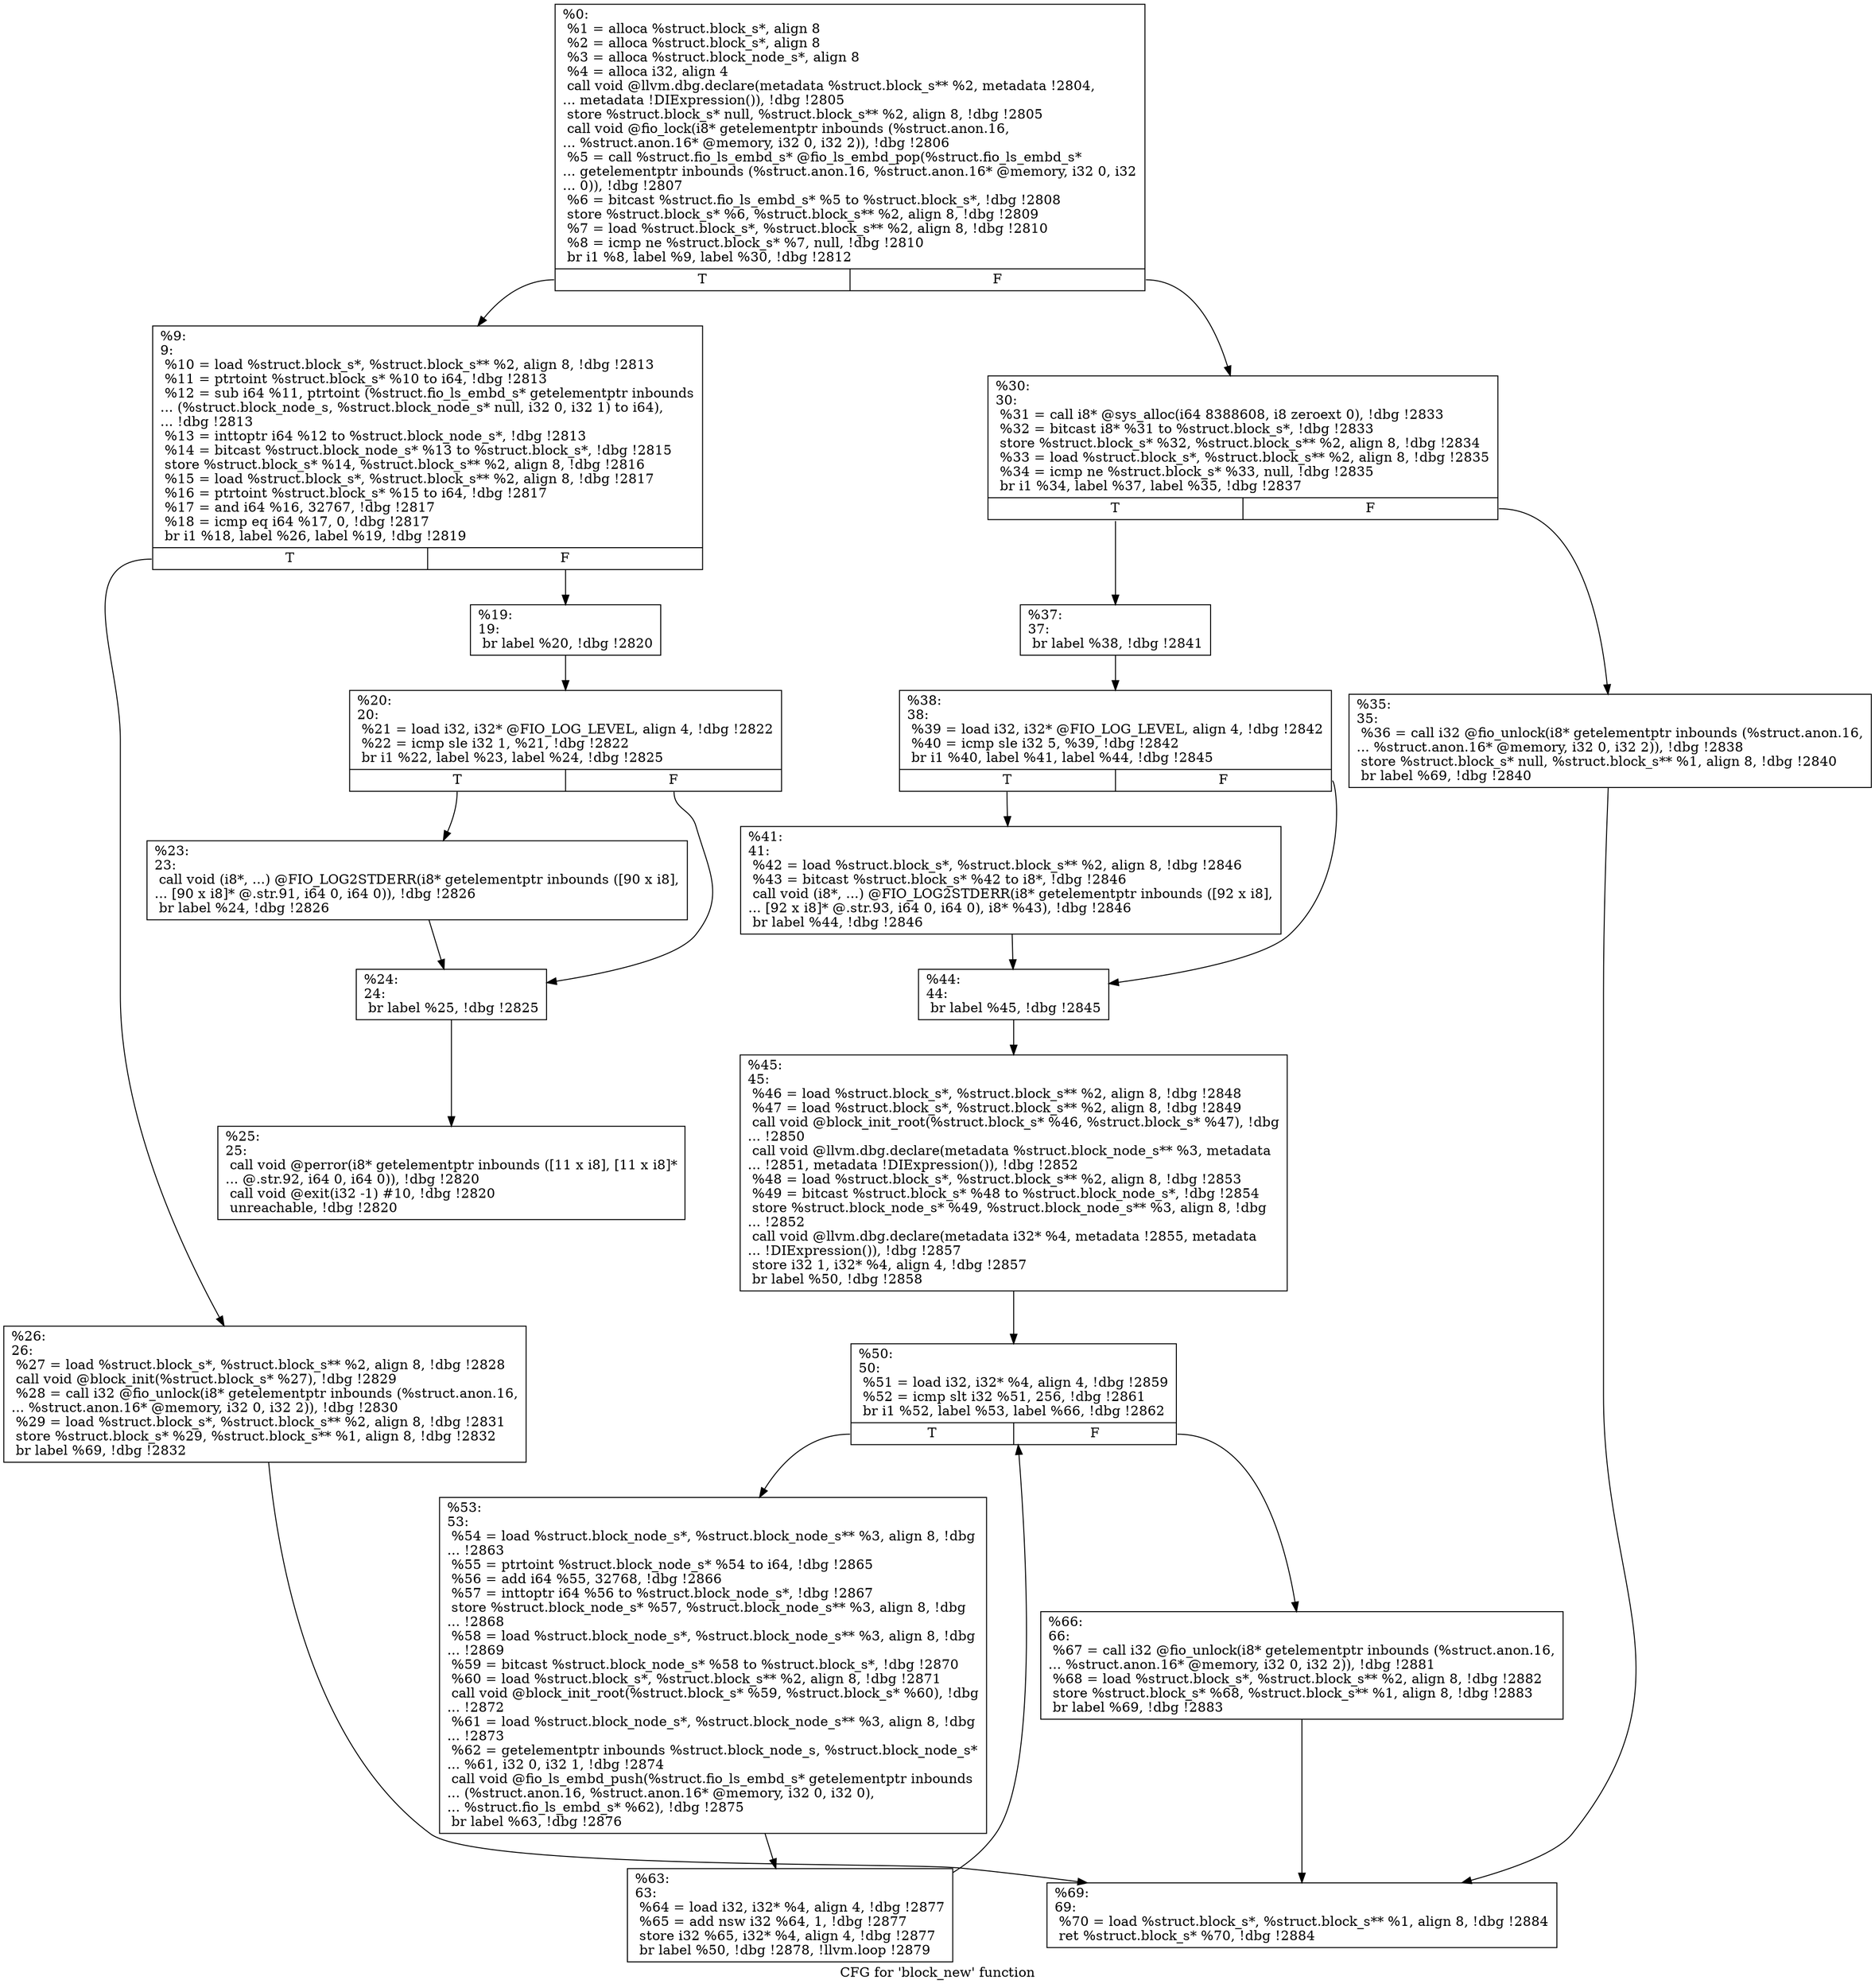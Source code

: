 digraph "CFG for 'block_new' function" {
	label="CFG for 'block_new' function";

	Node0x556851408400 [shape=record,label="{%0:\l  %1 = alloca %struct.block_s*, align 8\l  %2 = alloca %struct.block_s*, align 8\l  %3 = alloca %struct.block_node_s*, align 8\l  %4 = alloca i32, align 4\l  call void @llvm.dbg.declare(metadata %struct.block_s** %2, metadata !2804,\l... metadata !DIExpression()), !dbg !2805\l  store %struct.block_s* null, %struct.block_s** %2, align 8, !dbg !2805\l  call void @fio_lock(i8* getelementptr inbounds (%struct.anon.16,\l... %struct.anon.16* @memory, i32 0, i32 2)), !dbg !2806\l  %5 = call %struct.fio_ls_embd_s* @fio_ls_embd_pop(%struct.fio_ls_embd_s*\l... getelementptr inbounds (%struct.anon.16, %struct.anon.16* @memory, i32 0, i32\l... 0)), !dbg !2807\l  %6 = bitcast %struct.fio_ls_embd_s* %5 to %struct.block_s*, !dbg !2808\l  store %struct.block_s* %6, %struct.block_s** %2, align 8, !dbg !2809\l  %7 = load %struct.block_s*, %struct.block_s** %2, align 8, !dbg !2810\l  %8 = icmp ne %struct.block_s* %7, null, !dbg !2810\l  br i1 %8, label %9, label %30, !dbg !2812\l|{<s0>T|<s1>F}}"];
	Node0x556851408400:s0 -> Node0x5568514087c0;
	Node0x556851408400:s1 -> Node0x5568514089f0;
	Node0x5568514087c0 [shape=record,label="{%9:\l9:                                                \l  %10 = load %struct.block_s*, %struct.block_s** %2, align 8, !dbg !2813\l  %11 = ptrtoint %struct.block_s* %10 to i64, !dbg !2813\l  %12 = sub i64 %11, ptrtoint (%struct.fio_ls_embd_s* getelementptr inbounds\l... (%struct.block_node_s, %struct.block_node_s* null, i32 0, i32 1) to i64),\l... !dbg !2813\l  %13 = inttoptr i64 %12 to %struct.block_node_s*, !dbg !2813\l  %14 = bitcast %struct.block_node_s* %13 to %struct.block_s*, !dbg !2815\l  store %struct.block_s* %14, %struct.block_s** %2, align 8, !dbg !2816\l  %15 = load %struct.block_s*, %struct.block_s** %2, align 8, !dbg !2817\l  %16 = ptrtoint %struct.block_s* %15 to i64, !dbg !2817\l  %17 = and i64 %16, 32767, !dbg !2817\l  %18 = icmp eq i64 %17, 0, !dbg !2817\l  br i1 %18, label %26, label %19, !dbg !2819\l|{<s0>T|<s1>F}}"];
	Node0x5568514087c0:s0 -> Node0x5568514089a0;
	Node0x5568514087c0:s1 -> Node0x556851408810;
	Node0x556851408810 [shape=record,label="{%19:\l19:                                               \l  br label %20, !dbg !2820\l}"];
	Node0x556851408810 -> Node0x556851408860;
	Node0x556851408860 [shape=record,label="{%20:\l20:                                               \l  %21 = load i32, i32* @FIO_LOG_LEVEL, align 4, !dbg !2822\l  %22 = icmp sle i32 1, %21, !dbg !2822\l  br i1 %22, label %23, label %24, !dbg !2825\l|{<s0>T|<s1>F}}"];
	Node0x556851408860:s0 -> Node0x5568514088b0;
	Node0x556851408860:s1 -> Node0x556851408900;
	Node0x5568514088b0 [shape=record,label="{%23:\l23:                                               \l  call void (i8*, ...) @FIO_LOG2STDERR(i8* getelementptr inbounds ([90 x i8],\l... [90 x i8]* @.str.91, i64 0, i64 0)), !dbg !2826\l  br label %24, !dbg !2826\l}"];
	Node0x5568514088b0 -> Node0x556851408900;
	Node0x556851408900 [shape=record,label="{%24:\l24:                                               \l  br label %25, !dbg !2825\l}"];
	Node0x556851408900 -> Node0x556851408950;
	Node0x556851408950 [shape=record,label="{%25:\l25:                                               \l  call void @perror(i8* getelementptr inbounds ([11 x i8], [11 x i8]*\l... @.str.92, i64 0, i64 0)), !dbg !2820\l  call void @exit(i32 -1) #10, !dbg !2820\l  unreachable, !dbg !2820\l}"];
	Node0x5568514089a0 [shape=record,label="{%26:\l26:                                               \l  %27 = load %struct.block_s*, %struct.block_s** %2, align 8, !dbg !2828\l  call void @block_init(%struct.block_s* %27), !dbg !2829\l  %28 = call i32 @fio_unlock(i8* getelementptr inbounds (%struct.anon.16,\l... %struct.anon.16* @memory, i32 0, i32 2)), !dbg !2830\l  %29 = load %struct.block_s*, %struct.block_s** %2, align 8, !dbg !2831\l  store %struct.block_s* %29, %struct.block_s** %1, align 8, !dbg !2832\l  br label %69, !dbg !2832\l}"];
	Node0x5568514089a0 -> Node0x556851408d60;
	Node0x5568514089f0 [shape=record,label="{%30:\l30:                                               \l  %31 = call i8* @sys_alloc(i64 8388608, i8 zeroext 0), !dbg !2833\l  %32 = bitcast i8* %31 to %struct.block_s*, !dbg !2833\l  store %struct.block_s* %32, %struct.block_s** %2, align 8, !dbg !2834\l  %33 = load %struct.block_s*, %struct.block_s** %2, align 8, !dbg !2835\l  %34 = icmp ne %struct.block_s* %33, null, !dbg !2835\l  br i1 %34, label %37, label %35, !dbg !2837\l|{<s0>T|<s1>F}}"];
	Node0x5568514089f0:s0 -> Node0x556851408a90;
	Node0x5568514089f0:s1 -> Node0x556851408a40;
	Node0x556851408a40 [shape=record,label="{%35:\l35:                                               \l  %36 = call i32 @fio_unlock(i8* getelementptr inbounds (%struct.anon.16,\l... %struct.anon.16* @memory, i32 0, i32 2)), !dbg !2838\l  store %struct.block_s* null, %struct.block_s** %1, align 8, !dbg !2840\l  br label %69, !dbg !2840\l}"];
	Node0x556851408a40 -> Node0x556851408d60;
	Node0x556851408a90 [shape=record,label="{%37:\l37:                                               \l  br label %38, !dbg !2841\l}"];
	Node0x556851408a90 -> Node0x556851408ae0;
	Node0x556851408ae0 [shape=record,label="{%38:\l38:                                               \l  %39 = load i32, i32* @FIO_LOG_LEVEL, align 4, !dbg !2842\l  %40 = icmp sle i32 5, %39, !dbg !2842\l  br i1 %40, label %41, label %44, !dbg !2845\l|{<s0>T|<s1>F}}"];
	Node0x556851408ae0:s0 -> Node0x556851408b30;
	Node0x556851408ae0:s1 -> Node0x556851408b80;
	Node0x556851408b30 [shape=record,label="{%41:\l41:                                               \l  %42 = load %struct.block_s*, %struct.block_s** %2, align 8, !dbg !2846\l  %43 = bitcast %struct.block_s* %42 to i8*, !dbg !2846\l  call void (i8*, ...) @FIO_LOG2STDERR(i8* getelementptr inbounds ([92 x i8],\l... [92 x i8]* @.str.93, i64 0, i64 0), i8* %43), !dbg !2846\l  br label %44, !dbg !2846\l}"];
	Node0x556851408b30 -> Node0x556851408b80;
	Node0x556851408b80 [shape=record,label="{%44:\l44:                                               \l  br label %45, !dbg !2845\l}"];
	Node0x556851408b80 -> Node0x556851408bd0;
	Node0x556851408bd0 [shape=record,label="{%45:\l45:                                               \l  %46 = load %struct.block_s*, %struct.block_s** %2, align 8, !dbg !2848\l  %47 = load %struct.block_s*, %struct.block_s** %2, align 8, !dbg !2849\l  call void @block_init_root(%struct.block_s* %46, %struct.block_s* %47), !dbg\l... !2850\l  call void @llvm.dbg.declare(metadata %struct.block_node_s** %3, metadata\l... !2851, metadata !DIExpression()), !dbg !2852\l  %48 = load %struct.block_s*, %struct.block_s** %2, align 8, !dbg !2853\l  %49 = bitcast %struct.block_s* %48 to %struct.block_node_s*, !dbg !2854\l  store %struct.block_node_s* %49, %struct.block_node_s** %3, align 8, !dbg\l... !2852\l  call void @llvm.dbg.declare(metadata i32* %4, metadata !2855, metadata\l... !DIExpression()), !dbg !2857\l  store i32 1, i32* %4, align 4, !dbg !2857\l  br label %50, !dbg !2858\l}"];
	Node0x556851408bd0 -> Node0x556851408c20;
	Node0x556851408c20 [shape=record,label="{%50:\l50:                                               \l  %51 = load i32, i32* %4, align 4, !dbg !2859\l  %52 = icmp slt i32 %51, 256, !dbg !2861\l  br i1 %52, label %53, label %66, !dbg !2862\l|{<s0>T|<s1>F}}"];
	Node0x556851408c20:s0 -> Node0x556851408c70;
	Node0x556851408c20:s1 -> Node0x556851408d10;
	Node0x556851408c70 [shape=record,label="{%53:\l53:                                               \l  %54 = load %struct.block_node_s*, %struct.block_node_s** %3, align 8, !dbg\l... !2863\l  %55 = ptrtoint %struct.block_node_s* %54 to i64, !dbg !2865\l  %56 = add i64 %55, 32768, !dbg !2866\l  %57 = inttoptr i64 %56 to %struct.block_node_s*, !dbg !2867\l  store %struct.block_node_s* %57, %struct.block_node_s** %3, align 8, !dbg\l... !2868\l  %58 = load %struct.block_node_s*, %struct.block_node_s** %3, align 8, !dbg\l... !2869\l  %59 = bitcast %struct.block_node_s* %58 to %struct.block_s*, !dbg !2870\l  %60 = load %struct.block_s*, %struct.block_s** %2, align 8, !dbg !2871\l  call void @block_init_root(%struct.block_s* %59, %struct.block_s* %60), !dbg\l... !2872\l  %61 = load %struct.block_node_s*, %struct.block_node_s** %3, align 8, !dbg\l... !2873\l  %62 = getelementptr inbounds %struct.block_node_s, %struct.block_node_s*\l... %61, i32 0, i32 1, !dbg !2874\l  call void @fio_ls_embd_push(%struct.fio_ls_embd_s* getelementptr inbounds\l... (%struct.anon.16, %struct.anon.16* @memory, i32 0, i32 0),\l... %struct.fio_ls_embd_s* %62), !dbg !2875\l  br label %63, !dbg !2876\l}"];
	Node0x556851408c70 -> Node0x556851408cc0;
	Node0x556851408cc0 [shape=record,label="{%63:\l63:                                               \l  %64 = load i32, i32* %4, align 4, !dbg !2877\l  %65 = add nsw i32 %64, 1, !dbg !2877\l  store i32 %65, i32* %4, align 4, !dbg !2877\l  br label %50, !dbg !2878, !llvm.loop !2879\l}"];
	Node0x556851408cc0 -> Node0x556851408c20;
	Node0x556851408d10 [shape=record,label="{%66:\l66:                                               \l  %67 = call i32 @fio_unlock(i8* getelementptr inbounds (%struct.anon.16,\l... %struct.anon.16* @memory, i32 0, i32 2)), !dbg !2881\l  %68 = load %struct.block_s*, %struct.block_s** %2, align 8, !dbg !2882\l  store %struct.block_s* %68, %struct.block_s** %1, align 8, !dbg !2883\l  br label %69, !dbg !2883\l}"];
	Node0x556851408d10 -> Node0x556851408d60;
	Node0x556851408d60 [shape=record,label="{%69:\l69:                                               \l  %70 = load %struct.block_s*, %struct.block_s** %1, align 8, !dbg !2884\l  ret %struct.block_s* %70, !dbg !2884\l}"];
}
